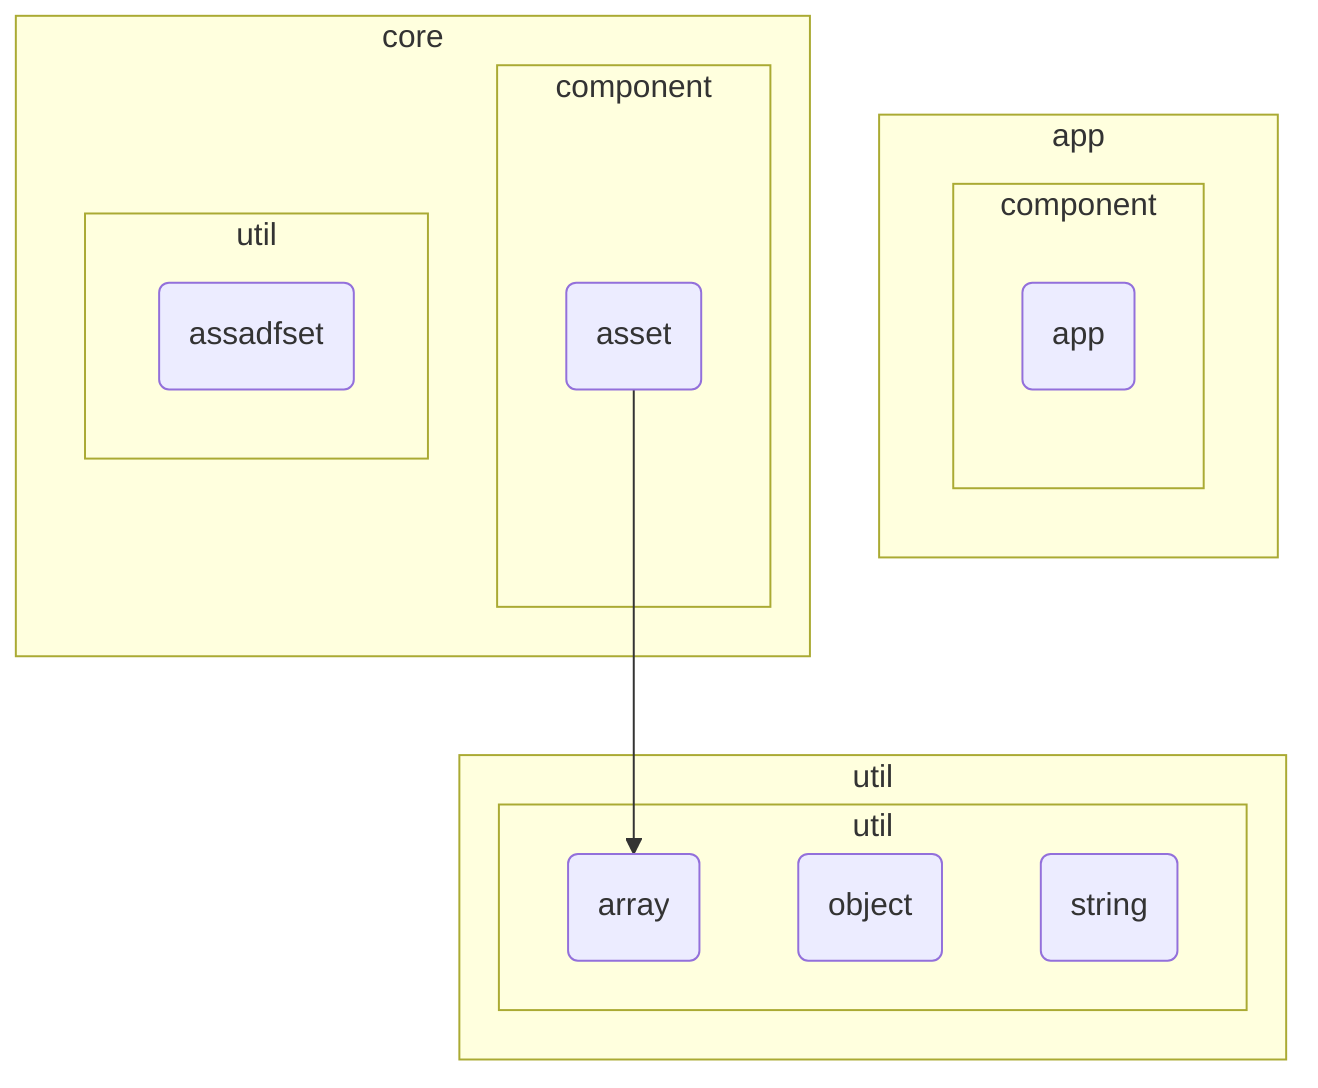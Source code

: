 graph TD
    subgraph packages/app [app]
        subgraph packages/app/component [component]
            packages/app/component/app(app)
        end
    end
    subgraph packages/core [core]
        subgraph packages/core/component [component]
            packages/core/component/asset(asset)
        end
        subgraph packages/core/util [util]
            packages/core/component/asadf(assadfset)
        end
    end
    subgraph packages/util [util]
        subgraph packages/util/util [util]
            packages/util/util/array(array)
            packages/util/util/object(object)
            packages/util/util/string(string)
        end
    end
    packages/core/component/asset --> packages/util/util/array